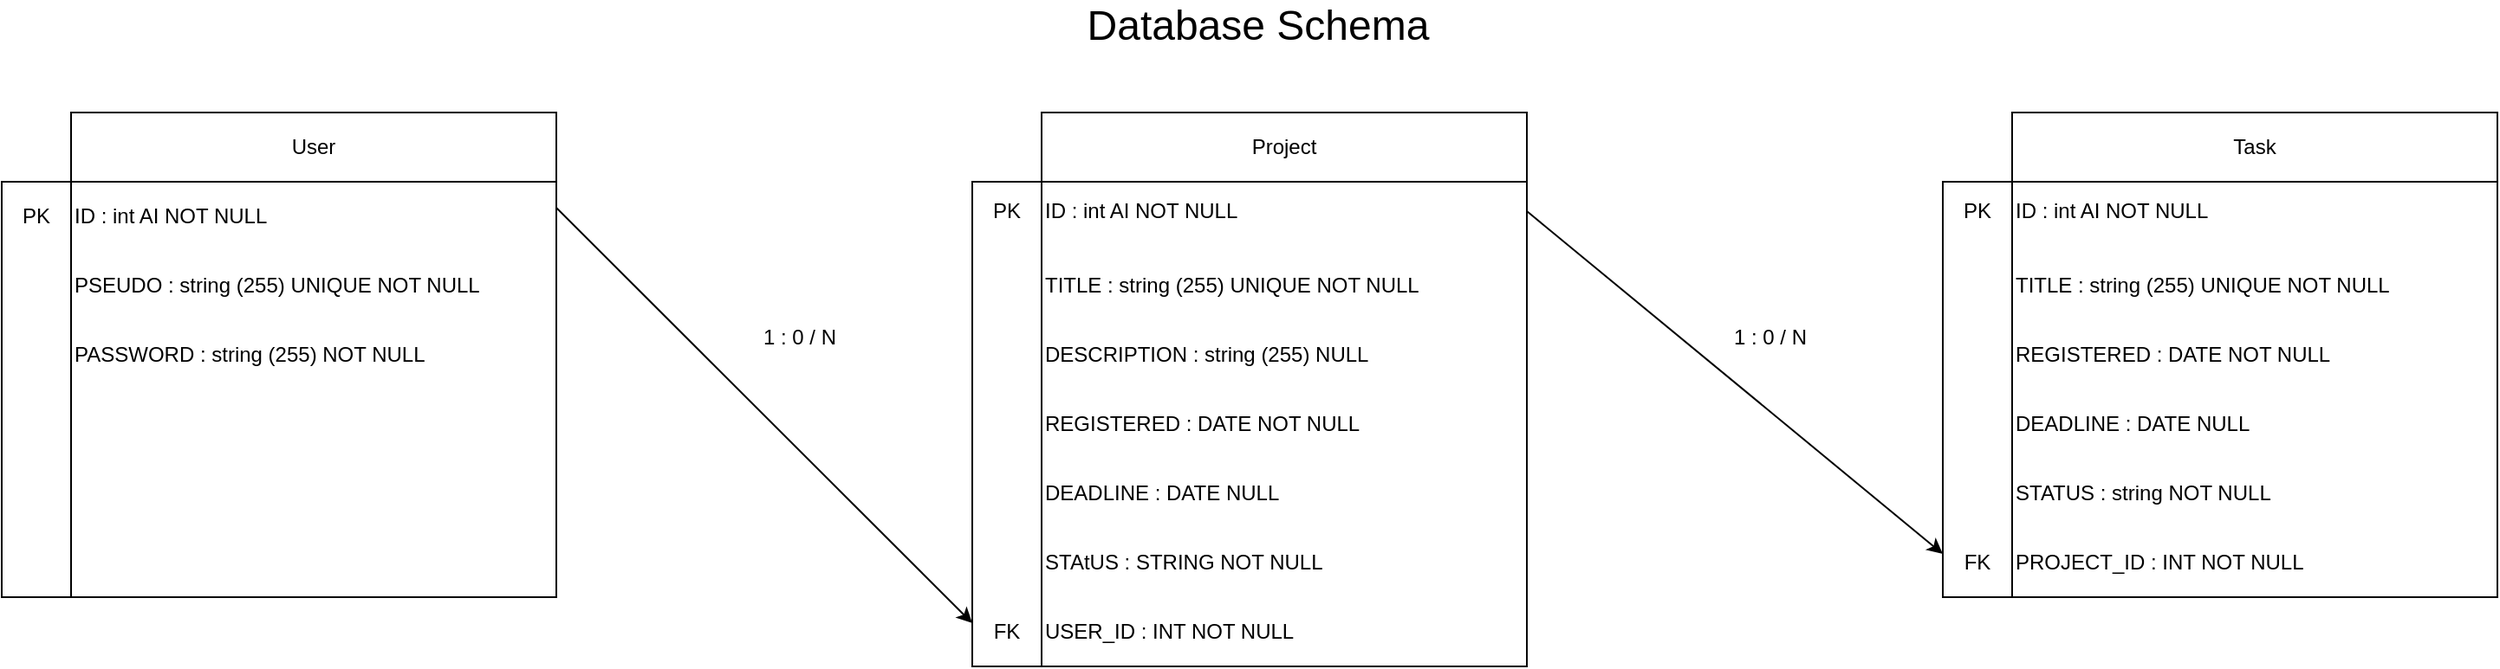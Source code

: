 <mxfile version="13.7.9" type="device"><diagram id="riSUFkp3Za3tkGkBlcqi" name="Page-1"><mxGraphModel dx="1264" dy="592" grid="1" gridSize="10" guides="1" tooltips="1" connect="1" arrows="1" fold="1" page="1" pageScale="1" pageWidth="2336" pageHeight="1654" math="0" shadow="0"><root><mxCell id="0"/><mxCell id="1" parent="0"/><mxCell id="-EzL2CwIQvPjmSdQSwJw-1" value="" style="rounded=0;whiteSpace=wrap;html=1;" parent="1" vertex="1"><mxGeometry x="120" y="80" width="280" height="40" as="geometry"/></mxCell><mxCell id="-EzL2CwIQvPjmSdQSwJw-2" value="" style="rounded=0;whiteSpace=wrap;html=1;" parent="1" vertex="1"><mxGeometry x="120" y="120" width="280" height="240" as="geometry"/></mxCell><mxCell id="-EzL2CwIQvPjmSdQSwJw-3" value="User" style="text;html=1;strokeColor=none;fillColor=none;align=center;verticalAlign=middle;whiteSpace=wrap;rounded=0;" parent="1" vertex="1"><mxGeometry x="240" y="90" width="40" height="20" as="geometry"/></mxCell><mxCell id="-EzL2CwIQvPjmSdQSwJw-4" value="ID : int AI NOT NULL" style="text;html=1;strokeColor=none;fillColor=none;align=left;verticalAlign=middle;whiteSpace=wrap;rounded=0;" parent="1" vertex="1"><mxGeometry x="120" y="130" width="280" height="20" as="geometry"/></mxCell><mxCell id="-EzL2CwIQvPjmSdQSwJw-5" value="PSEUDO : string (255) UNIQUE NOT NULL" style="text;html=1;strokeColor=none;fillColor=none;align=left;verticalAlign=middle;whiteSpace=wrap;rounded=0;" parent="1" vertex="1"><mxGeometry x="120" y="170" width="280" height="20" as="geometry"/></mxCell><mxCell id="-EzL2CwIQvPjmSdQSwJw-6" value="PASSWORD : string (255) NOT NULL" style="text;html=1;strokeColor=none;fillColor=none;align=left;verticalAlign=middle;whiteSpace=wrap;rounded=0;" parent="1" vertex="1"><mxGeometry x="120" y="210" width="280" height="20" as="geometry"/></mxCell><mxCell id="-EzL2CwIQvPjmSdQSwJw-8" value="" style="rounded=0;whiteSpace=wrap;html=1;" parent="1" vertex="1"><mxGeometry x="80" y="120" width="40" height="240" as="geometry"/></mxCell><mxCell id="-EzL2CwIQvPjmSdQSwJw-9" value="PK" style="text;html=1;strokeColor=none;fillColor=none;align=center;verticalAlign=middle;whiteSpace=wrap;rounded=0;" parent="1" vertex="1"><mxGeometry x="80" y="130" width="40" height="20" as="geometry"/></mxCell><mxCell id="-EzL2CwIQvPjmSdQSwJw-10" value="" style="rounded=0;whiteSpace=wrap;html=1;" parent="1" vertex="1"><mxGeometry x="680" y="80" width="280" height="40" as="geometry"/></mxCell><mxCell id="-EzL2CwIQvPjmSdQSwJw-11" value="" style="rounded=0;whiteSpace=wrap;html=1;" parent="1" vertex="1"><mxGeometry x="680" y="120" width="280" height="280" as="geometry"/></mxCell><mxCell id="-EzL2CwIQvPjmSdQSwJw-12" value="Project" style="text;html=1;strokeColor=none;fillColor=none;align=center;verticalAlign=middle;whiteSpace=wrap;rounded=0;" parent="1" vertex="1"><mxGeometry x="800" y="90" width="40" height="20" as="geometry"/></mxCell><mxCell id="-EzL2CwIQvPjmSdQSwJw-13" value="ID : int AI NOT NULL" style="text;html=1;strokeColor=none;fillColor=none;align=left;verticalAlign=middle;whiteSpace=wrap;rounded=0;" parent="1" vertex="1"><mxGeometry x="680" y="127" width="280" height="20" as="geometry"/></mxCell><mxCell id="-EzL2CwIQvPjmSdQSwJw-14" value="TITLE : string (255) UNIQUE NOT NULL" style="text;html=1;strokeColor=none;fillColor=none;align=left;verticalAlign=middle;whiteSpace=wrap;rounded=0;" parent="1" vertex="1"><mxGeometry x="680" y="170" width="280" height="20" as="geometry"/></mxCell><mxCell id="-EzL2CwIQvPjmSdQSwJw-15" value="DESCRIPTION : string (255) NULL" style="text;html=1;strokeColor=none;fillColor=none;align=left;verticalAlign=middle;whiteSpace=wrap;rounded=0;" parent="1" vertex="1"><mxGeometry x="680" y="210" width="280" height="20" as="geometry"/></mxCell><mxCell id="-EzL2CwIQvPjmSdQSwJw-16" value="" style="rounded=0;whiteSpace=wrap;html=1;" parent="1" vertex="1"><mxGeometry x="640" y="120" width="40" height="280" as="geometry"/></mxCell><mxCell id="-EzL2CwIQvPjmSdQSwJw-17" value="PK" style="text;html=1;strokeColor=none;fillColor=none;align=center;verticalAlign=middle;whiteSpace=wrap;rounded=0;" parent="1" vertex="1"><mxGeometry x="640" y="127" width="40" height="20" as="geometry"/></mxCell><mxCell id="-EzL2CwIQvPjmSdQSwJw-18" value="REGISTERED : DATE NOT NULL" style="text;html=1;strokeColor=none;fillColor=none;align=left;verticalAlign=middle;whiteSpace=wrap;rounded=0;" parent="1" vertex="1"><mxGeometry x="680" y="250" width="280" height="20" as="geometry"/></mxCell><mxCell id="-EzL2CwIQvPjmSdQSwJw-19" value="DEADLINE : DATE NULL" style="text;html=1;strokeColor=none;fillColor=none;align=left;verticalAlign=middle;whiteSpace=wrap;rounded=0;" parent="1" vertex="1"><mxGeometry x="680" y="290" width="280" height="20" as="geometry"/></mxCell><mxCell id="-EzL2CwIQvPjmSdQSwJw-20" value="USER_ID : INT NOT NULL" style="text;html=1;strokeColor=none;fillColor=none;align=left;verticalAlign=middle;whiteSpace=wrap;rounded=0;" parent="1" vertex="1"><mxGeometry x="680" y="370" width="280" height="20" as="geometry"/></mxCell><mxCell id="-EzL2CwIQvPjmSdQSwJw-21" value="FK" style="text;html=1;strokeColor=none;fillColor=none;align=center;verticalAlign=middle;whiteSpace=wrap;rounded=0;" parent="1" vertex="1"><mxGeometry x="640" y="370" width="40" height="20" as="geometry"/></mxCell><mxCell id="-EzL2CwIQvPjmSdQSwJw-23" value="" style="rounded=0;whiteSpace=wrap;html=1;" parent="1" vertex="1"><mxGeometry x="1240" y="80" width="280" height="40" as="geometry"/></mxCell><mxCell id="-EzL2CwIQvPjmSdQSwJw-24" value="" style="rounded=0;whiteSpace=wrap;html=1;" parent="1" vertex="1"><mxGeometry x="1240" y="120" width="280" height="240" as="geometry"/></mxCell><mxCell id="-EzL2CwIQvPjmSdQSwJw-25" value="Task" style="text;html=1;strokeColor=none;fillColor=none;align=center;verticalAlign=middle;whiteSpace=wrap;rounded=0;" parent="1" vertex="1"><mxGeometry x="1360" y="90" width="40" height="20" as="geometry"/></mxCell><mxCell id="-EzL2CwIQvPjmSdQSwJw-26" value="ID : int AI NOT NULL" style="text;html=1;strokeColor=none;fillColor=none;align=left;verticalAlign=middle;whiteSpace=wrap;rounded=0;" parent="1" vertex="1"><mxGeometry x="1240" y="127" width="280" height="20" as="geometry"/></mxCell><mxCell id="-EzL2CwIQvPjmSdQSwJw-27" value="TITLE : string (255) UNIQUE NOT NULL" style="text;html=1;strokeColor=none;fillColor=none;align=left;verticalAlign=middle;whiteSpace=wrap;rounded=0;" parent="1" vertex="1"><mxGeometry x="1240" y="170" width="280" height="20" as="geometry"/></mxCell><mxCell id="-EzL2CwIQvPjmSdQSwJw-29" value="" style="rounded=0;whiteSpace=wrap;html=1;" parent="1" vertex="1"><mxGeometry x="1200" y="120" width="40" height="240" as="geometry"/></mxCell><mxCell id="-EzL2CwIQvPjmSdQSwJw-30" value="PK" style="text;html=1;strokeColor=none;fillColor=none;align=center;verticalAlign=middle;whiteSpace=wrap;rounded=0;" parent="1" vertex="1"><mxGeometry x="1200" y="127" width="40" height="20" as="geometry"/></mxCell><mxCell id="-EzL2CwIQvPjmSdQSwJw-31" value="REGISTERED : DATE NOT NULL" style="text;html=1;strokeColor=none;fillColor=none;align=left;verticalAlign=middle;whiteSpace=wrap;rounded=0;" parent="1" vertex="1"><mxGeometry x="1240" y="210" width="280" height="20" as="geometry"/></mxCell><mxCell id="-EzL2CwIQvPjmSdQSwJw-32" value="DEADLINE : DATE NULL" style="text;html=1;strokeColor=none;fillColor=none;align=left;verticalAlign=middle;whiteSpace=wrap;rounded=0;" parent="1" vertex="1"><mxGeometry x="1240" y="250" width="280" height="20" as="geometry"/></mxCell><mxCell id="-EzL2CwIQvPjmSdQSwJw-33" value="PROJECT_ID : INT NOT NULL" style="text;html=1;strokeColor=none;fillColor=none;align=left;verticalAlign=middle;whiteSpace=wrap;rounded=0;" parent="1" vertex="1"><mxGeometry x="1240" y="330" width="280" height="20" as="geometry"/></mxCell><mxCell id="-EzL2CwIQvPjmSdQSwJw-34" value="FK" style="text;html=1;strokeColor=none;fillColor=none;align=center;verticalAlign=middle;whiteSpace=wrap;rounded=0;" parent="1" vertex="1"><mxGeometry x="1200" y="330" width="40" height="20" as="geometry"/></mxCell><mxCell id="-EzL2CwIQvPjmSdQSwJw-35" value="&lt;font style=&quot;font-size: 24px&quot;&gt;Database Schema&lt;/font&gt;" style="text;html=1;strokeColor=none;fillColor=none;align=center;verticalAlign=middle;whiteSpace=wrap;rounded=0;" parent="1" vertex="1"><mxGeometry x="680" y="20" width="250" height="20" as="geometry"/></mxCell><mxCell id="-EzL2CwIQvPjmSdQSwJw-36" value="STATUS : string NOT NULL" style="text;html=1;strokeColor=none;fillColor=none;align=left;verticalAlign=middle;whiteSpace=wrap;rounded=0;" parent="1" vertex="1"><mxGeometry x="1240" y="290" width="280" height="20" as="geometry"/></mxCell><mxCell id="-EzL2CwIQvPjmSdQSwJw-37" value="" style="endArrow=classic;html=1;exitX=1;exitY=0.25;exitDx=0;exitDy=0;entryX=0;entryY=0.25;entryDx=0;entryDy=0;" parent="1" source="-EzL2CwIQvPjmSdQSwJw-4" target="-EzL2CwIQvPjmSdQSwJw-21" edge="1"><mxGeometry width="50" height="50" relative="1" as="geometry"><mxPoint x="500" y="245" as="sourcePoint"/><mxPoint x="550" y="195" as="targetPoint"/></mxGeometry></mxCell><mxCell id="-EzL2CwIQvPjmSdQSwJw-38" value="" style="endArrow=classic;html=1;exitX=1;exitY=0.5;exitDx=0;exitDy=0;entryX=0;entryY=0.25;entryDx=0;entryDy=0;" parent="1" source="-EzL2CwIQvPjmSdQSwJw-13" target="-EzL2CwIQvPjmSdQSwJw-34" edge="1"><mxGeometry width="50" height="50" relative="1" as="geometry"><mxPoint x="1060" y="190" as="sourcePoint"/><mxPoint x="1110" y="140" as="targetPoint"/></mxGeometry></mxCell><mxCell id="-EzL2CwIQvPjmSdQSwJw-41" value="1 : 0 / N" style="text;html=1;align=center;verticalAlign=middle;resizable=0;points=[];autosize=1;" parent="1" vertex="1"><mxGeometry x="510" y="200" width="60" height="20" as="geometry"/></mxCell><mxCell id="-EzL2CwIQvPjmSdQSwJw-42" value="1 : 0 / N" style="text;html=1;align=center;verticalAlign=middle;resizable=0;points=[];autosize=1;" parent="1" vertex="1"><mxGeometry x="1070" y="200" width="60" height="20" as="geometry"/></mxCell><mxCell id="GpCcxfkJ5UImWAuOXJYp-1" value="STAtUS : STRING NOT NULL" style="text;html=1;strokeColor=none;fillColor=none;align=left;verticalAlign=middle;whiteSpace=wrap;rounded=0;" vertex="1" parent="1"><mxGeometry x="680" y="330" width="280" height="20" as="geometry"/></mxCell></root></mxGraphModel></diagram></mxfile>